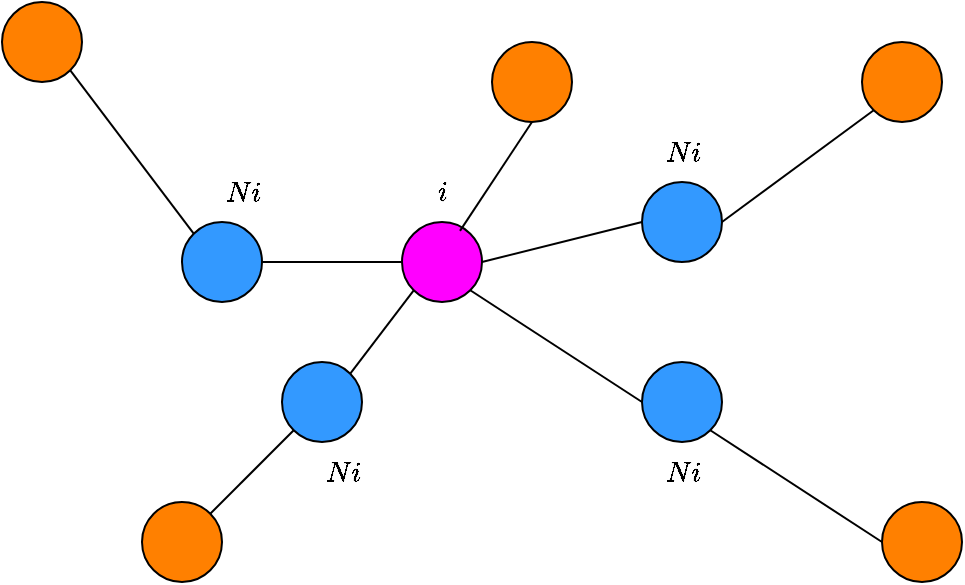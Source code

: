 <mxfile version="24.2.3" type="github">
  <diagram name="第 1 页" id="KwE3IYF7o16-PCdAo_j4">
    <mxGraphModel dx="1143" dy="502" grid="1" gridSize="10" guides="1" tooltips="1" connect="1" arrows="1" fold="1" page="1" pageScale="1" pageWidth="1920" pageHeight="1200" math="1" shadow="0">
      <root>
        <mxCell id="0" />
        <mxCell id="1" parent="0" />
        <mxCell id="FwzsHUYD2aq824YMjc52-1" value="" style="ellipse;whiteSpace=wrap;html=1;aspect=fixed;fillColor=#3399FF;" vertex="1" parent="1">
          <mxGeometry x="290" y="140" width="40" height="40" as="geometry" />
        </mxCell>
        <mxCell id="FwzsHUYD2aq824YMjc52-6" value="" style="ellipse;whiteSpace=wrap;html=1;aspect=fixed;fillColor=#3399FF;" vertex="1" parent="1">
          <mxGeometry x="340" y="210" width="40" height="40" as="geometry" />
        </mxCell>
        <mxCell id="FwzsHUYD2aq824YMjc52-7" value="" style="ellipse;whiteSpace=wrap;html=1;aspect=fixed;fillColor=#FF00FF;" vertex="1" parent="1">
          <mxGeometry x="400" y="140" width="40" height="40" as="geometry" />
        </mxCell>
        <mxCell id="FwzsHUYD2aq824YMjc52-8" value="" style="ellipse;whiteSpace=wrap;html=1;aspect=fixed;fillColor=#3399FF;" vertex="1" parent="1">
          <mxGeometry x="520" y="120" width="40" height="40" as="geometry" />
        </mxCell>
        <mxCell id="FwzsHUYD2aq824YMjc52-10" value="" style="ellipse;whiteSpace=wrap;html=1;aspect=fixed;fillColor=#3399FF;" vertex="1" parent="1">
          <mxGeometry x="520" y="210" width="40" height="40" as="geometry" />
        </mxCell>
        <mxCell id="FwzsHUYD2aq824YMjc52-12" value="" style="ellipse;whiteSpace=wrap;html=1;aspect=fixed;fillColor=#FF8000;" vertex="1" parent="1">
          <mxGeometry x="640" y="280" width="40" height="40" as="geometry" />
        </mxCell>
        <mxCell id="FwzsHUYD2aq824YMjc52-13" value="" style="ellipse;whiteSpace=wrap;html=1;aspect=fixed;fillColor=#FF8000;" vertex="1" parent="1">
          <mxGeometry x="630" y="50" width="40" height="40" as="geometry" />
        </mxCell>
        <mxCell id="FwzsHUYD2aq824YMjc52-14" value="" style="ellipse;whiteSpace=wrap;html=1;aspect=fixed;fillColor=#FF8000;" vertex="1" parent="1">
          <mxGeometry x="200" y="30" width="40" height="40" as="geometry" />
        </mxCell>
        <mxCell id="FwzsHUYD2aq824YMjc52-15" value="" style="ellipse;whiteSpace=wrap;html=1;aspect=fixed;fillColor=#FF8000;" vertex="1" parent="1">
          <mxGeometry x="270" y="280" width="40" height="40" as="geometry" />
        </mxCell>
        <mxCell id="FwzsHUYD2aq824YMjc52-17" value="" style="endArrow=none;html=1;rounded=0;entryX=0;entryY=0.5;entryDx=0;entryDy=0;" edge="1" parent="1" target="FwzsHUYD2aq824YMjc52-7">
          <mxGeometry width="50" height="50" relative="1" as="geometry">
            <mxPoint x="330" y="160" as="sourcePoint" />
            <mxPoint x="380" y="110" as="targetPoint" />
          </mxGeometry>
        </mxCell>
        <mxCell id="FwzsHUYD2aq824YMjc52-18" value="" style="endArrow=none;html=1;rounded=0;entryX=0;entryY=1;entryDx=0;entryDy=0;exitX=1;exitY=0;exitDx=0;exitDy=0;" edge="1" parent="1" source="FwzsHUYD2aq824YMjc52-6" target="FwzsHUYD2aq824YMjc52-7">
          <mxGeometry width="50" height="50" relative="1" as="geometry">
            <mxPoint x="330" y="250" as="sourcePoint" />
            <mxPoint x="380" y="200" as="targetPoint" />
          </mxGeometry>
        </mxCell>
        <mxCell id="FwzsHUYD2aq824YMjc52-19" value="" style="endArrow=none;html=1;rounded=0;entryX=0;entryY=0.5;entryDx=0;entryDy=0;" edge="1" parent="1" target="FwzsHUYD2aq824YMjc52-8">
          <mxGeometry width="50" height="50" relative="1" as="geometry">
            <mxPoint x="440" y="160" as="sourcePoint" />
            <mxPoint x="490" y="110" as="targetPoint" />
          </mxGeometry>
        </mxCell>
        <mxCell id="FwzsHUYD2aq824YMjc52-20" value="" style="endArrow=none;html=1;rounded=0;entryX=0;entryY=0.5;entryDx=0;entryDy=0;exitX=1;exitY=1;exitDx=0;exitDy=0;" edge="1" parent="1" source="FwzsHUYD2aq824YMjc52-7" target="FwzsHUYD2aq824YMjc52-10">
          <mxGeometry width="50" height="50" relative="1" as="geometry">
            <mxPoint x="440" y="180" as="sourcePoint" />
            <mxPoint x="490" y="130" as="targetPoint" />
          </mxGeometry>
        </mxCell>
        <mxCell id="FwzsHUYD2aq824YMjc52-21" value="" style="endArrow=none;html=1;rounded=0;entryX=0;entryY=1;entryDx=0;entryDy=0;exitX=1;exitY=0.5;exitDx=0;exitDy=0;" edge="1" parent="1" source="FwzsHUYD2aq824YMjc52-8" target="FwzsHUYD2aq824YMjc52-13">
          <mxGeometry width="50" height="50" relative="1" as="geometry">
            <mxPoint x="560" y="130" as="sourcePoint" />
            <mxPoint x="610" y="80" as="targetPoint" />
          </mxGeometry>
        </mxCell>
        <mxCell id="FwzsHUYD2aq824YMjc52-22" value="" style="endArrow=none;html=1;rounded=0;entryX=0;entryY=0.5;entryDx=0;entryDy=0;exitX=1;exitY=1;exitDx=0;exitDy=0;" edge="1" parent="1" source="FwzsHUYD2aq824YMjc52-10" target="FwzsHUYD2aq824YMjc52-12">
          <mxGeometry width="50" height="50" relative="1" as="geometry">
            <mxPoint x="550" y="250" as="sourcePoint" />
            <mxPoint x="600" y="200" as="targetPoint" />
          </mxGeometry>
        </mxCell>
        <mxCell id="FwzsHUYD2aq824YMjc52-23" value="" style="endArrow=none;html=1;rounded=0;entryX=0;entryY=1;entryDx=0;entryDy=0;exitX=1;exitY=0;exitDx=0;exitDy=0;" edge="1" parent="1" source="FwzsHUYD2aq824YMjc52-15" target="FwzsHUYD2aq824YMjc52-6">
          <mxGeometry width="50" height="50" relative="1" as="geometry">
            <mxPoint x="320" y="310" as="sourcePoint" />
            <mxPoint x="370" y="260" as="targetPoint" />
          </mxGeometry>
        </mxCell>
        <mxCell id="FwzsHUYD2aq824YMjc52-24" value="" style="endArrow=none;html=1;rounded=0;entryX=0;entryY=0;entryDx=0;entryDy=0;exitX=1;exitY=1;exitDx=0;exitDy=0;" edge="1" parent="1" source="FwzsHUYD2aq824YMjc52-14" target="FwzsHUYD2aq824YMjc52-1">
          <mxGeometry width="50" height="50" relative="1" as="geometry">
            <mxPoint x="230" y="80" as="sourcePoint" />
            <mxPoint x="280" y="30" as="targetPoint" />
          </mxGeometry>
        </mxCell>
        <mxCell id="FwzsHUYD2aq824YMjc52-25" value="$$i$$" style="text;html=1;align=center;verticalAlign=middle;resizable=0;points=[];autosize=1;strokeColor=none;fillColor=none;" vertex="1" parent="1">
          <mxGeometry x="395" y="110" width="50" height="30" as="geometry" />
        </mxCell>
        <mxCell id="FwzsHUYD2aq824YMjc52-26" value="$$Ni$$" style="text;html=1;align=center;verticalAlign=middle;resizable=0;points=[];autosize=1;strokeColor=none;fillColor=none;" vertex="1" parent="1">
          <mxGeometry x="290" y="110" width="60" height="30" as="geometry" />
        </mxCell>
        <mxCell id="FwzsHUYD2aq824YMjc52-27" value="$$Ni$$" style="text;html=1;align=center;verticalAlign=middle;resizable=0;points=[];autosize=1;strokeColor=none;fillColor=none;" vertex="1" parent="1">
          <mxGeometry x="340" y="250" width="60" height="30" as="geometry" />
        </mxCell>
        <mxCell id="FwzsHUYD2aq824YMjc52-28" value="$$Ni$$" style="text;html=1;align=center;verticalAlign=middle;resizable=0;points=[];autosize=1;strokeColor=none;fillColor=none;" vertex="1" parent="1">
          <mxGeometry x="510" y="250" width="60" height="30" as="geometry" />
        </mxCell>
        <mxCell id="FwzsHUYD2aq824YMjc52-29" value="$$Ni$$" style="text;html=1;align=center;verticalAlign=middle;resizable=0;points=[];autosize=1;strokeColor=none;fillColor=none;" vertex="1" parent="1">
          <mxGeometry x="510" y="90" width="60" height="30" as="geometry" />
        </mxCell>
        <mxCell id="FwzsHUYD2aq824YMjc52-30" value="" style="endArrow=none;html=1;rounded=0;entryX=0.5;entryY=1;entryDx=0;entryDy=0;exitX=0.68;exitY=1.148;exitDx=0;exitDy=0;exitPerimeter=0;" edge="1" parent="1" source="FwzsHUYD2aq824YMjc52-25" target="FwzsHUYD2aq824YMjc52-32">
          <mxGeometry width="50" height="50" relative="1" as="geometry">
            <mxPoint x="430" y="140" as="sourcePoint" />
            <mxPoint x="480" y="90" as="targetPoint" />
          </mxGeometry>
        </mxCell>
        <mxCell id="FwzsHUYD2aq824YMjc52-32" value="" style="ellipse;whiteSpace=wrap;html=1;aspect=fixed;fillColor=#FF8000;" vertex="1" parent="1">
          <mxGeometry x="445" y="50" width="40" height="40" as="geometry" />
        </mxCell>
      </root>
    </mxGraphModel>
  </diagram>
</mxfile>
